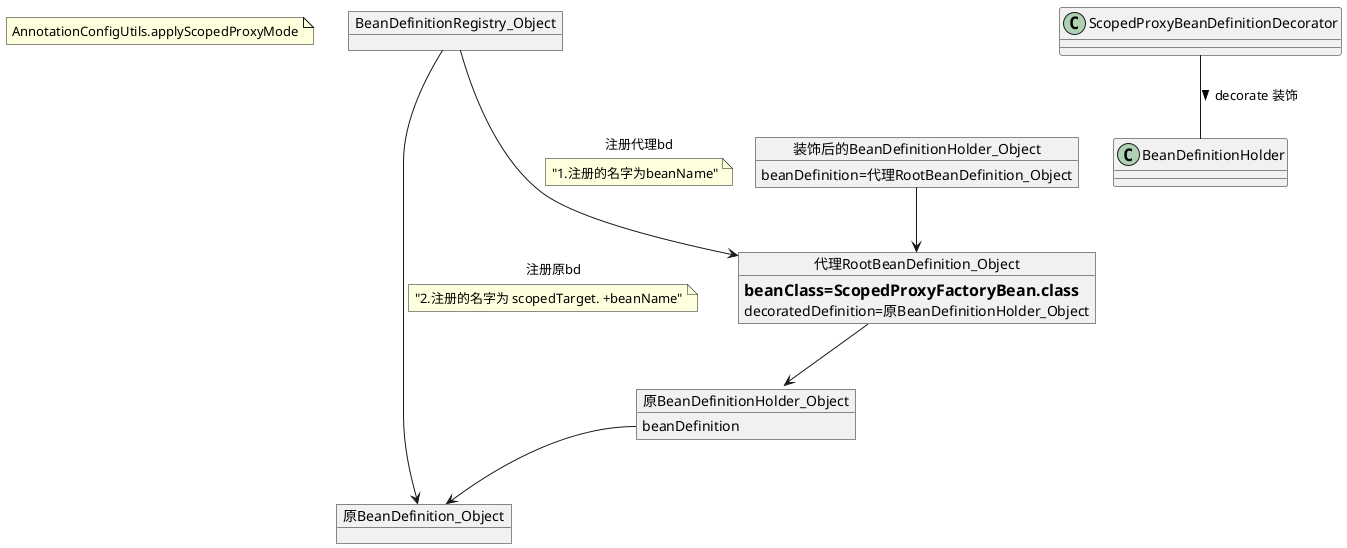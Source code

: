 @startuml
'https://plantuml.com/object-diagram


note as a
AnnotationConfigUtils.applyScopedProxyMode
end note

object BeanDefinitionRegistry_Object
object 原BeanDefinition_Object
object 原BeanDefinitionHolder_Object{
    beanDefinition
}
原BeanDefinitionHolder_Object::beanDefinition --> 原BeanDefinition_Object
object 装饰后的BeanDefinitionHolder_Object{
    beanDefinition=代理RootBeanDefinition_Object
}
object 代理RootBeanDefinition_Object{
    ==beanClass=ScopedProxyFactoryBean.class
    decoratedDefinition=原BeanDefinitionHolder_Object
}

ScopedProxyBeanDefinitionDecorator -- BeanDefinitionHolder : decorate 装饰 >
装饰后的BeanDefinitionHolder_Object --> 代理RootBeanDefinition_Object
代理RootBeanDefinition_Object --> 原BeanDefinitionHolder_Object
BeanDefinitionRegistry_Object --> 原BeanDefinition_Object : 注册原bd
note on link : "2.注册的名字为 scopedTarget. +beanName"

BeanDefinitionRegistry_Object ---> 代理RootBeanDefinition_Object : 注册代理bd
note on link : "1.注册的名字为beanName"
@enduml
